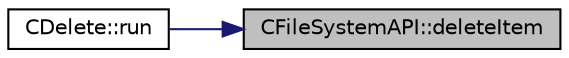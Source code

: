digraph "CFileSystemAPI::deleteItem"
{
 // LATEX_PDF_SIZE
  edge [fontname="Helvetica",fontsize="10",labelfontname="Helvetica",labelfontsize="10"];
  node [fontname="Helvetica",fontsize="10",shape=record];
  rankdir="RL";
  Node1 [label="CFileSystemAPI::deleteItem",height=0.2,width=0.4,color="black", fillcolor="grey75", style="filled", fontcolor="black",tooltip=" "];
  Node1 -> Node2 [dir="back",color="midnightblue",fontsize="10",style="solid",fontname="Helvetica"];
  Node2 [label="CDelete::run",height=0.2,width=0.4,color="black", fillcolor="white", style="filled",URL="$classCDelete.html#a1330cec47af856fc33058d8a9c8343c3",tooltip=" "];
}
